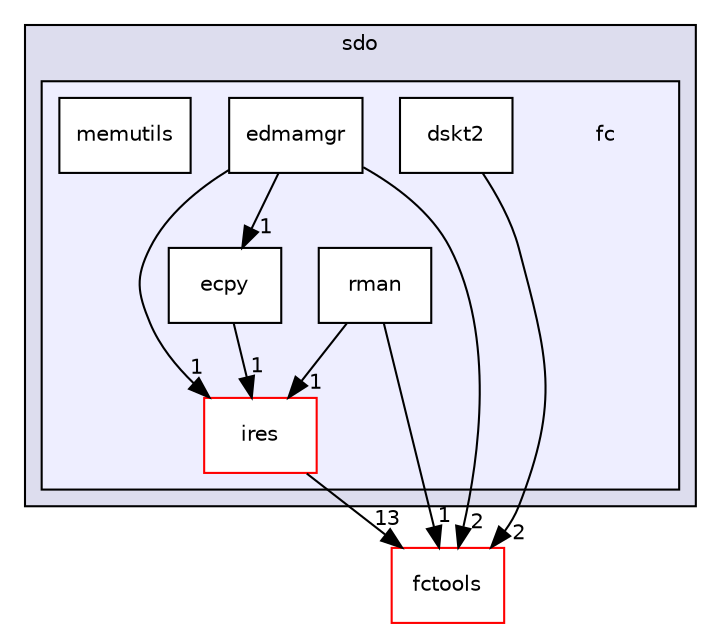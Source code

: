 digraph "fc" {
  compound=true
  node [ fontsize="10", fontname="Helvetica"];
  edge [ labelfontsize="10", labelfontname="Helvetica"];
  subgraph clusterdir_8d2442e2e3d859a654f421cea11a8a8b {
    graph [ bgcolor="#ddddee", pencolor="black", label="sdo" fontname="Helvetica", fontsize="10", URL="dir_8d2442e2e3d859a654f421cea11a8a8b.html"]
  subgraph clusterdir_840db151d85d0675077939ba1b653e46 {
    graph [ bgcolor="#eeeeff", pencolor="black", label="" URL="dir_840db151d85d0675077939ba1b653e46.html"];
    dir_840db151d85d0675077939ba1b653e46 [shape=plaintext label="fc"];
    dir_db30666f66e8f897df16ab413e2c0b48 [shape=box label="dskt2" color="black" fillcolor="white" style="filled" URL="dir_db30666f66e8f897df16ab413e2c0b48.html"];
    dir_5a3343746ce3c154801ce157d63be77c [shape=box label="ecpy" color="black" fillcolor="white" style="filled" URL="dir_5a3343746ce3c154801ce157d63be77c.html"];
    dir_8bd68275d8eb67344f24ca10f664860f [shape=box label="edmamgr" color="black" fillcolor="white" style="filled" URL="dir_8bd68275d8eb67344f24ca10f664860f.html"];
    dir_13d5b588d19ceafc6da09a7bf63a73d7 [shape=box label="ires" color="red" fillcolor="white" style="filled" URL="dir_13d5b588d19ceafc6da09a7bf63a73d7.html"];
    dir_2707cab307ba26778bade3a8d1f674fc [shape=box label="memutils" color="black" fillcolor="white" style="filled" URL="dir_2707cab307ba26778bade3a8d1f674fc.html"];
    dir_60b285ad06a351e9cbb1da3ddc95d9ad [shape=box label="rman" color="black" fillcolor="white" style="filled" URL="dir_60b285ad06a351e9cbb1da3ddc95d9ad.html"];
  }
  }
  dir_b29131faccb6cd84ad5696d291df0073 [shape=box label="fctools" fillcolor="white" style="filled" color="red" URL="dir_b29131faccb6cd84ad5696d291df0073.html"];
  dir_60b285ad06a351e9cbb1da3ddc95d9ad->dir_13d5b588d19ceafc6da09a7bf63a73d7 [headlabel="1", labeldistance=1.5 headhref="dir_000017_000011.html"];
  dir_60b285ad06a351e9cbb1da3ddc95d9ad->dir_b29131faccb6cd84ad5696d291df0073 [headlabel="1", labeldistance=1.5 headhref="dir_000017_000007.html"];
  dir_13d5b588d19ceafc6da09a7bf63a73d7->dir_b29131faccb6cd84ad5696d291df0073 [headlabel="13", labeldistance=1.5 headhref="dir_000011_000007.html"];
  dir_5a3343746ce3c154801ce157d63be77c->dir_13d5b588d19ceafc6da09a7bf63a73d7 [headlabel="1", labeldistance=1.5 headhref="dir_000005_000011.html"];
  dir_8bd68275d8eb67344f24ca10f664860f->dir_13d5b588d19ceafc6da09a7bf63a73d7 [headlabel="1", labeldistance=1.5 headhref="dir_000006_000011.html"];
  dir_8bd68275d8eb67344f24ca10f664860f->dir_5a3343746ce3c154801ce157d63be77c [headlabel="1", labeldistance=1.5 headhref="dir_000006_000005.html"];
  dir_8bd68275d8eb67344f24ca10f664860f->dir_b29131faccb6cd84ad5696d291df0073 [headlabel="2", labeldistance=1.5 headhref="dir_000006_000007.html"];
  dir_db30666f66e8f897df16ab413e2c0b48->dir_b29131faccb6cd84ad5696d291df0073 [headlabel="2", labeldistance=1.5 headhref="dir_000004_000007.html"];
}
